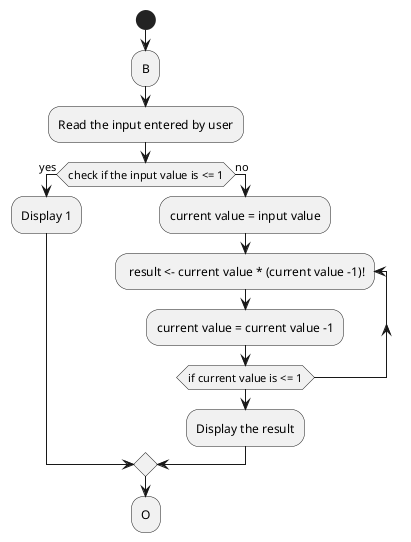 @startuml

start

:B;
:Read the input entered by user;

if (check if the input value is <= 1) then (yes)
:Display 1;
else (no)
:current value = input value;
repeat : result <- current value * (current value -1)!;
:current value = current value -1;
repeat while (if current value is <= 1)
:Display the result;
endif
:O;

@enduml
